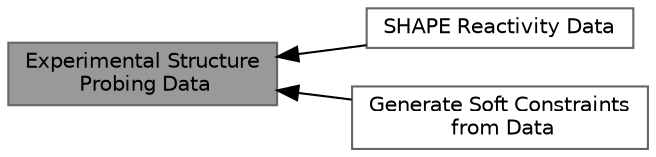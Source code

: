 digraph "Experimental Structure Probing Data"
{
 // INTERACTIVE_SVG=YES
 // LATEX_PDF_SIZE
  bgcolor="transparent";
  edge [fontname=Helvetica,fontsize=10,labelfontname=Helvetica,labelfontsize=10];
  node [fontname=Helvetica,fontsize=10,shape=box,height=0.2,width=0.4];
  rankdir=LR;
  Node2 [label="SHAPE Reactivity Data",height=0.2,width=0.4,color="grey40", fillcolor="white", style="filled",URL="$group__SHAPE__reactivities.html",tooltip="Incorporate SHAPE reactivity structure probing data into the folding recursions by means of soft cons..."];
  Node3 [label="Generate Soft Constraints\l from Data",height=0.2,width=0.4,color="grey40", fillcolor="white", style="filled",URL="$group__perturbation.html",tooltip="Find a vector of perturbation energies that minimizes the discripancies between predicted and observe..."];
  Node1 [label="Experimental Structure\l Probing Data",height=0.2,width=0.4,color="gray40", fillcolor="grey60", style="filled", fontcolor="black",tooltip="Include Experimental Structure Probing Data to Guide Structure Predictions."];
  Node1->Node2 [shape=plaintext, dir="back", style="solid"];
  Node1->Node3 [shape=plaintext, dir="back", style="solid"];
}
